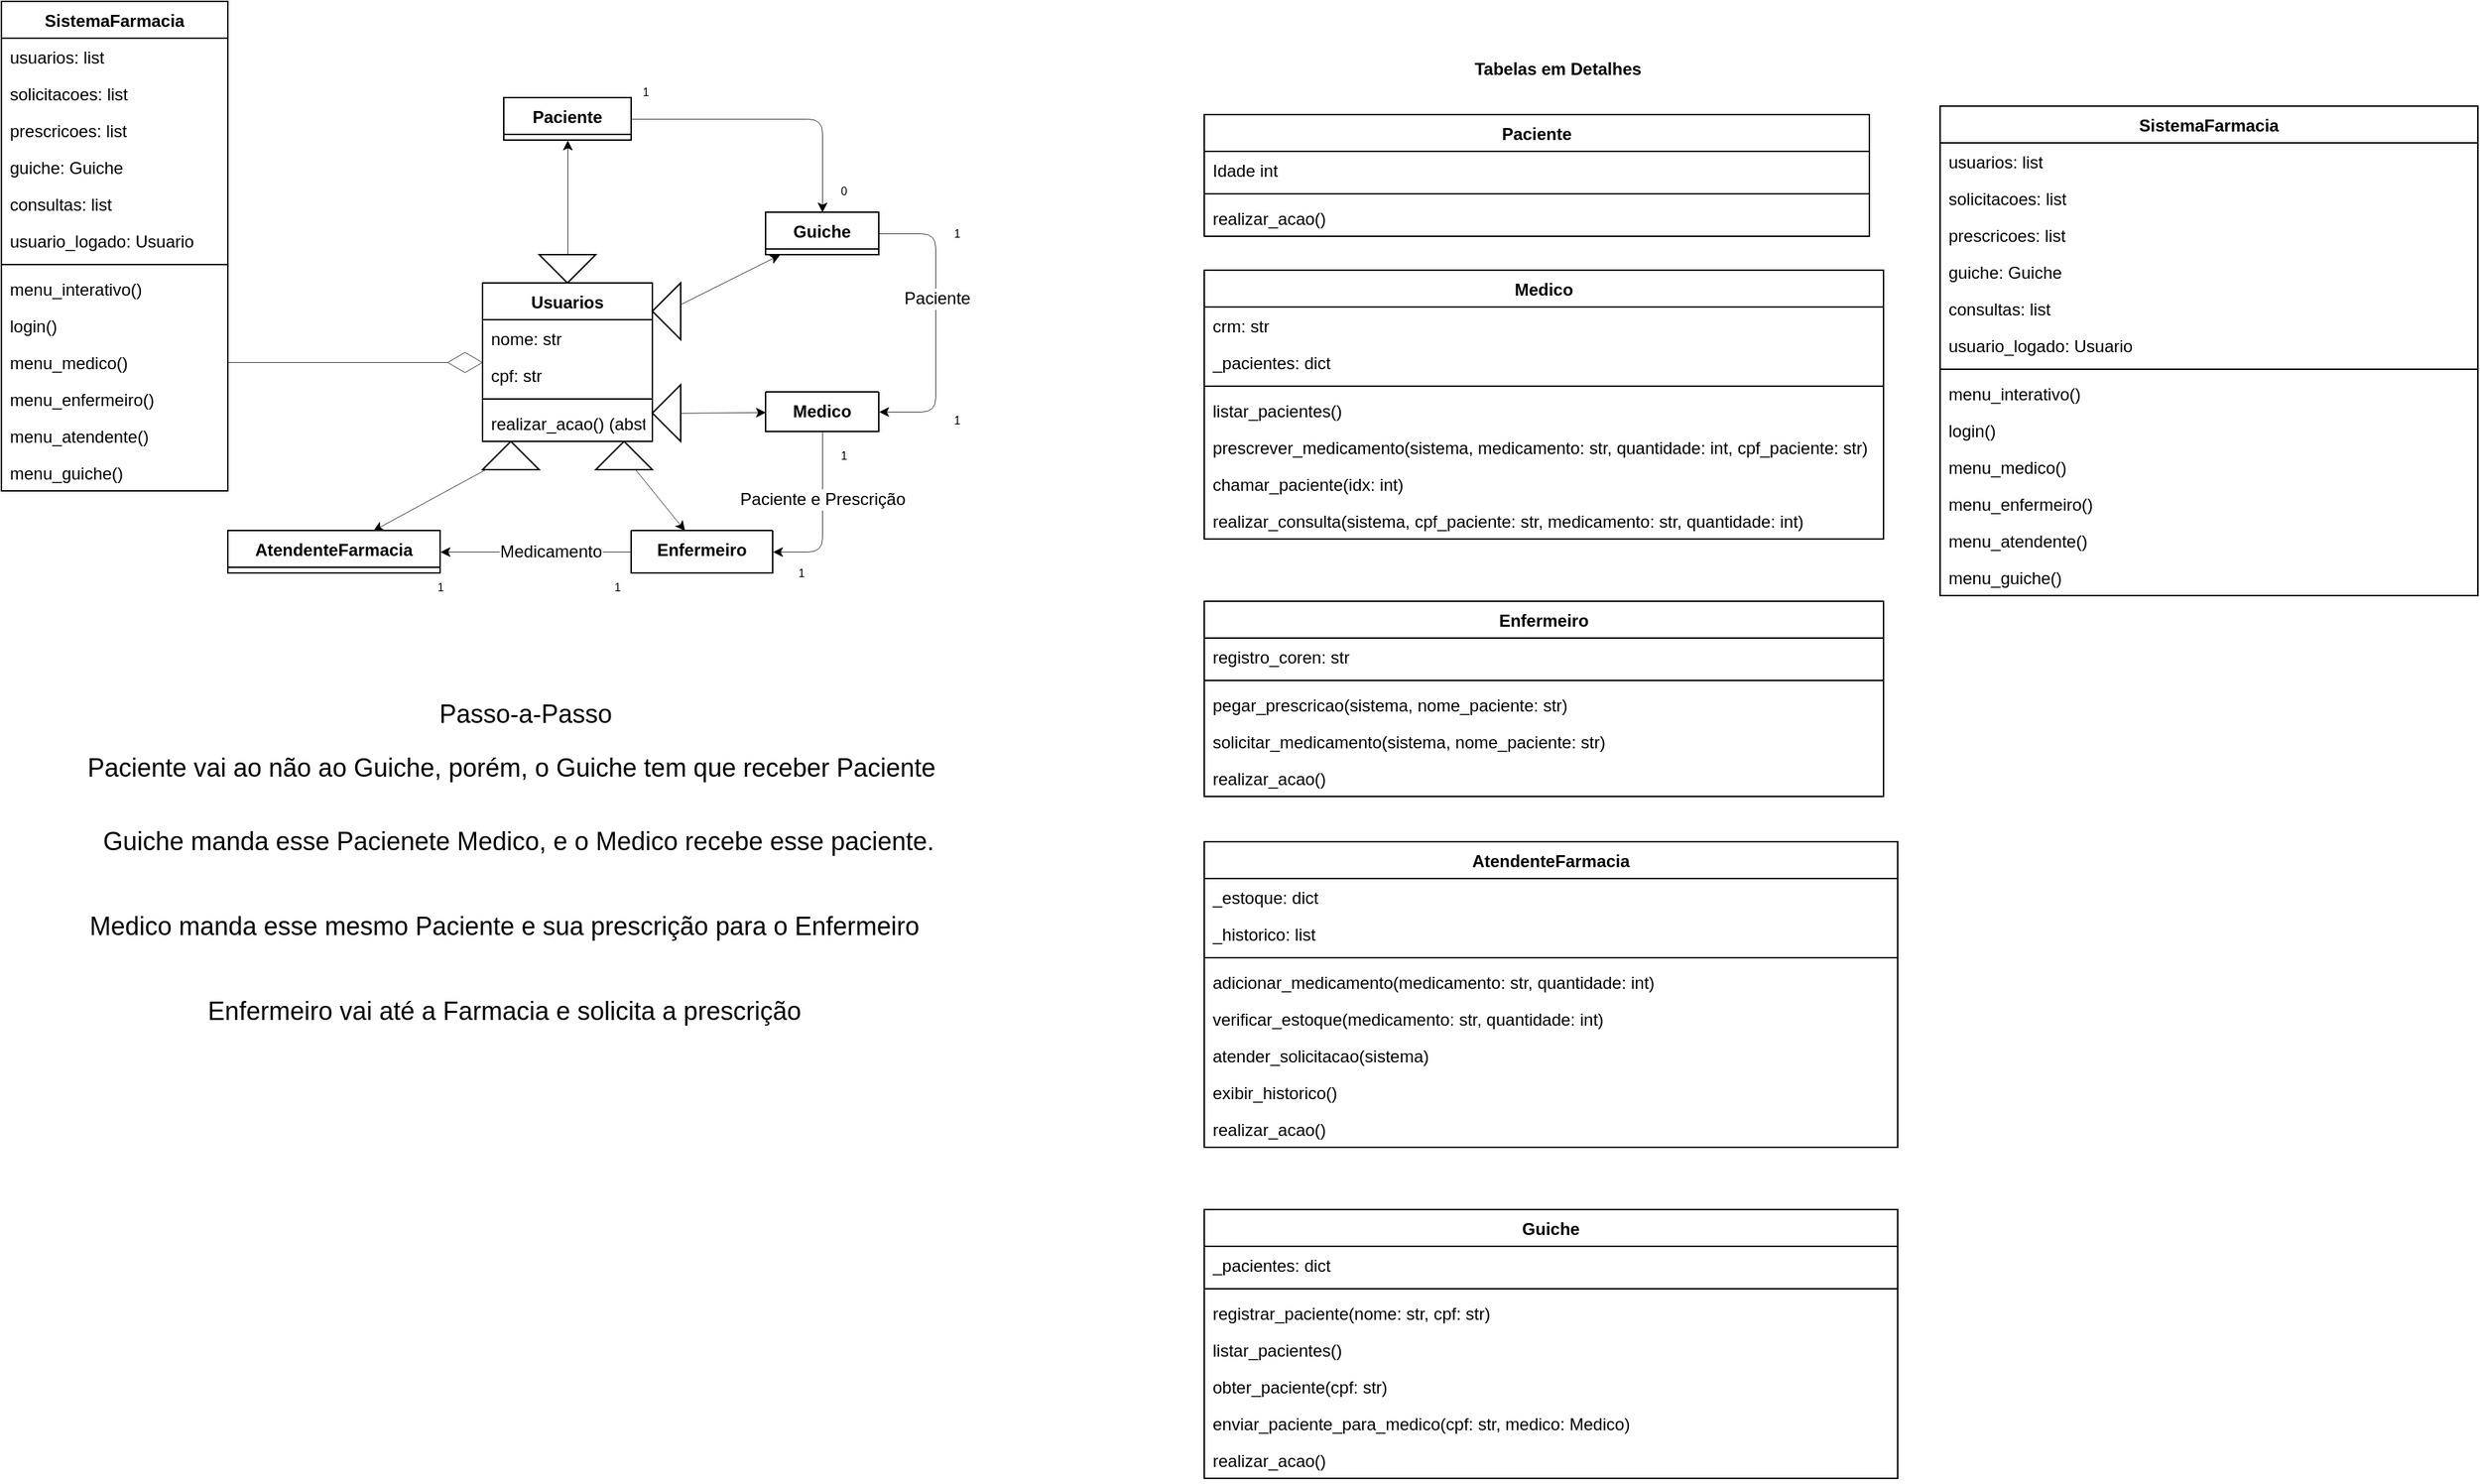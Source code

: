 <mxfile>
    <diagram id="zDY1MgjfBOEAIlL0HYoo" name="Page-1">
        <mxGraphModel dx="303" dy="205" grid="1" gridSize="10" guides="1" tooltips="1" connect="1" arrows="1" fold="1" page="1" pageScale="1" pageWidth="850" pageHeight="1100" math="0" shadow="0">
            <root>
                <mxCell id="0"/>
                <mxCell id="1" parent="0"/>
                <mxCell id="6" value="Usuarios" style="swimlane;fontStyle=1;align=center;verticalAlign=top;childLayout=stackLayout;horizontal=1;startSize=26;horizontalStack=0;resizeParent=1;resizeParentMax=0;resizeLast=0;collapsible=1;marginBottom=0;" vertex="1" parent="1">
                    <mxGeometry x="940" y="225" width="120" height="112" as="geometry"/>
                </mxCell>
                <mxCell id="7" value="nome: str" style="text;strokeColor=none;fillColor=none;align=left;verticalAlign=top;spacingLeft=4;spacingRight=4;overflow=hidden;rotatable=0;points=[[0,0.5],[1,0.5]];portConstraint=eastwest;" vertex="1" parent="6">
                    <mxGeometry y="26" width="120" height="26" as="geometry"/>
                </mxCell>
                <mxCell id="10" value="cpf: str" style="text;strokeColor=none;fillColor=none;align=left;verticalAlign=top;spacingLeft=4;spacingRight=4;overflow=hidden;rotatable=0;points=[[0,0.5],[1,0.5]];portConstraint=eastwest;" vertex="1" parent="6">
                    <mxGeometry y="52" width="120" height="26" as="geometry"/>
                </mxCell>
                <mxCell id="8" value="" style="line;strokeWidth=1;fillColor=none;align=left;verticalAlign=middle;spacingTop=-1;spacingLeft=3;spacingRight=3;rotatable=0;labelPosition=right;points=[];portConstraint=eastwest;strokeColor=inherit;" vertex="1" parent="6">
                    <mxGeometry y="78" width="120" height="8" as="geometry"/>
                </mxCell>
                <mxCell id="9" value="realizar_acao() (abstrato)" style="text;strokeColor=none;fillColor=none;align=left;verticalAlign=top;spacingLeft=4;spacingRight=4;overflow=hidden;rotatable=0;points=[[0,0.5],[1,0.5]];portConstraint=eastwest;" vertex="1" parent="6">
                    <mxGeometry y="86" width="120" height="26" as="geometry"/>
                </mxCell>
                <mxCell id="174" style="edgeStyle=none;jumpSize=1;html=1;exitX=1;exitY=0.5;exitDx=0;exitDy=0;strokeWidth=0.4;" edge="1" parent="1" source="19" target="34">
                    <mxGeometry relative="1" as="geometry">
                        <mxPoint x="1200" y="109" as="targetPoint"/>
                        <Array as="points">
                            <mxPoint x="1180" y="109"/>
                        </Array>
                    </mxGeometry>
                </mxCell>
                <mxCell id="19" value="Paciente" style="swimlane;fontStyle=1;align=center;verticalAlign=top;childLayout=stackLayout;horizontal=1;startSize=26;horizontalStack=0;resizeParent=1;resizeParentMax=0;resizeLast=0;collapsible=1;marginBottom=0;" vertex="1" collapsed="1" parent="1">
                    <mxGeometry x="955" y="94" width="90" height="30" as="geometry">
                        <mxRectangle x="940" y="10" width="120" height="86" as="alternateBounds"/>
                    </mxGeometry>
                </mxCell>
                <mxCell id="21" value="Idade int" style="text;strokeColor=none;fillColor=none;align=left;verticalAlign=top;spacingLeft=4;spacingRight=4;overflow=hidden;rotatable=0;points=[[0,0.5],[1,0.5]];portConstraint=eastwest;" vertex="1" parent="19">
                    <mxGeometry y="26" width="120" height="26" as="geometry"/>
                </mxCell>
                <mxCell id="22" value="" style="line;strokeWidth=1;fillColor=none;align=left;verticalAlign=middle;spacingTop=-1;spacingLeft=3;spacingRight=3;rotatable=0;labelPosition=right;points=[];portConstraint=eastwest;strokeColor=inherit;" vertex="1" parent="19">
                    <mxGeometry y="52" width="120" height="8" as="geometry"/>
                </mxCell>
                <mxCell id="23" value="realizar_acao() " style="text;strokeColor=none;fillColor=none;align=left;verticalAlign=top;spacingLeft=4;spacingRight=4;overflow=hidden;rotatable=0;points=[[0,0.5],[1,0.5]];portConstraint=eastwest;" vertex="1" parent="19">
                    <mxGeometry y="60" width="120" height="26" as="geometry"/>
                </mxCell>
                <mxCell id="181" style="edgeStyle=orthogonalEdgeStyle;jumpSize=1;html=1;strokeWidth=0.4;fontSize=8;entryX=1;entryY=0.5;entryDx=0;entryDy=0;" edge="1" parent="1" source="24" target="29">
                    <mxGeometry relative="1" as="geometry">
                        <mxPoint x="1180" y="420" as="targetPoint"/>
                    </mxGeometry>
                </mxCell>
                <mxCell id="196" value="Paciente e Prescrição" style="edgeLabel;html=1;align=center;verticalAlign=middle;resizable=0;points=[];fontSize=12;" vertex="1" connectable="0" parent="181">
                    <mxGeometry x="-0.196" relative="1" as="geometry">
                        <mxPoint as="offset"/>
                    </mxGeometry>
                </mxCell>
                <mxCell id="24" value="Medico" style="swimlane;fontStyle=1;align=center;verticalAlign=top;childLayout=stackLayout;horizontal=1;startSize=0;horizontalStack=0;resizeParent=1;resizeParentMax=0;resizeLast=0;collapsible=1;marginBottom=0;" vertex="1" collapsed="1" parent="1">
                    <mxGeometry x="1140" y="302" width="80" height="28" as="geometry">
                        <mxRectangle x="810" y="728" width="120" height="190" as="alternateBounds"/>
                    </mxGeometry>
                </mxCell>
                <mxCell id="26" value="crm: str" style="text;strokeColor=none;fillColor=none;align=left;verticalAlign=top;spacingLeft=4;spacingRight=4;overflow=hidden;rotatable=0;points=[[0,0.5],[1,0.5]];portConstraint=eastwest;" vertex="1" parent="24">
                    <mxGeometry y="26" width="120" height="26" as="geometry"/>
                </mxCell>
                <mxCell id="44" value="_pacientes: dict" style="text;strokeColor=none;fillColor=none;align=left;verticalAlign=top;spacingLeft=4;spacingRight=4;overflow=hidden;rotatable=0;points=[[0,0.5],[1,0.5]];portConstraint=eastwest;strokeWidth=1;" vertex="1" parent="24">
                    <mxGeometry y="52" width="120" height="26" as="geometry"/>
                </mxCell>
                <mxCell id="27" value="" style="line;strokeWidth=1;fillColor=none;align=left;verticalAlign=middle;spacingTop=-1;spacingLeft=3;spacingRight=3;rotatable=0;labelPosition=right;points=[];portConstraint=eastwest;strokeColor=inherit;" vertex="1" parent="24">
                    <mxGeometry y="78" width="120" height="8" as="geometry"/>
                </mxCell>
                <mxCell id="28" value="listar_pacientes()" style="text;strokeColor=none;fillColor=none;align=left;verticalAlign=top;spacingLeft=4;spacingRight=4;overflow=hidden;rotatable=0;points=[[0,0.5],[1,0.5]];portConstraint=eastwest;" vertex="1" parent="24">
                    <mxGeometry y="86" width="120" height="26" as="geometry"/>
                </mxCell>
                <mxCell id="47" value="prescrever_medicamento(sistema, medicamento: str, quantidade: int, cpf_paciente: str)" style="text;strokeColor=none;fillColor=none;align=left;verticalAlign=top;spacingLeft=4;spacingRight=4;overflow=hidden;rotatable=0;points=[[0,0.5],[1,0.5]];portConstraint=eastwest;strokeWidth=1;" vertex="1" parent="24">
                    <mxGeometry y="112" width="120" height="26" as="geometry"/>
                </mxCell>
                <mxCell id="45" value="chamar_paciente(idx: int)" style="text;strokeColor=none;fillColor=none;align=left;verticalAlign=top;spacingLeft=4;spacingRight=4;overflow=hidden;rotatable=0;points=[[0,0.5],[1,0.5]];portConstraint=eastwest;strokeWidth=1;" vertex="1" parent="24">
                    <mxGeometry y="138" width="120" height="26" as="geometry"/>
                </mxCell>
                <mxCell id="48" value="realizar_consulta(sistema, cpf_paciente: str, medicamento: str, quantidade: int)" style="text;strokeColor=none;fillColor=none;align=left;verticalAlign=top;spacingLeft=4;spacingRight=4;overflow=hidden;rotatable=0;points=[[0,0.5],[1,0.5]];portConstraint=eastwest;strokeWidth=1;" vertex="1" parent="24">
                    <mxGeometry y="164" width="120" height="26" as="geometry"/>
                </mxCell>
                <mxCell id="184" style="edgeStyle=orthogonalEdgeStyle;jumpSize=1;html=1;strokeWidth=0.4;fontSize=8;" edge="1" parent="1" source="29" target="39">
                    <mxGeometry relative="1" as="geometry"/>
                </mxCell>
                <mxCell id="197" value="Medicamento" style="edgeLabel;html=1;align=center;verticalAlign=middle;resizable=0;points=[];fontSize=12;" vertex="1" connectable="0" parent="184">
                    <mxGeometry x="0.145" y="1" relative="1" as="geometry">
                        <mxPoint x="20" y="-1" as="offset"/>
                    </mxGeometry>
                </mxCell>
                <mxCell id="29" value="Enfermeiro" style="swimlane;fontStyle=1;align=center;verticalAlign=top;childLayout=stackLayout;horizontal=1;startSize=0;horizontalStack=0;resizeParent=1;resizeParentMax=0;resizeLast=0;collapsible=1;marginBottom=0;" vertex="1" collapsed="1" parent="1">
                    <mxGeometry x="1045" y="400" width="100" height="30" as="geometry">
                        <mxRectangle x="940" y="748" width="120" height="138" as="alternateBounds"/>
                    </mxGeometry>
                </mxCell>
                <mxCell id="30" value="registro_coren: str" style="text;strokeColor=none;fillColor=none;align=left;verticalAlign=top;spacingLeft=4;spacingRight=4;overflow=hidden;rotatable=0;points=[[0,0.5],[1,0.5]];portConstraint=eastwest;" vertex="1" parent="29">
                    <mxGeometry y="26" width="120" height="26" as="geometry"/>
                </mxCell>
                <mxCell id="32" value="" style="line;strokeWidth=1;fillColor=none;align=left;verticalAlign=middle;spacingTop=-1;spacingLeft=3;spacingRight=3;rotatable=0;labelPosition=right;points=[];portConstraint=eastwest;strokeColor=inherit;" vertex="1" parent="29">
                    <mxGeometry y="52" width="120" height="8" as="geometry"/>
                </mxCell>
                <mxCell id="33" value="pegar_prescricao(sistema, nome_paciente: str)" style="text;strokeColor=none;fillColor=none;align=left;verticalAlign=top;spacingLeft=4;spacingRight=4;overflow=hidden;rotatable=0;points=[[0,0.5],[1,0.5]];portConstraint=eastwest;" vertex="1" parent="29">
                    <mxGeometry y="60" width="120" height="26" as="geometry"/>
                </mxCell>
                <mxCell id="49" value="solicitar_medicamento(sistema, nome_paciente: str)" style="text;strokeColor=none;fillColor=none;align=left;verticalAlign=top;spacingLeft=4;spacingRight=4;overflow=hidden;rotatable=0;points=[[0,0.5],[1,0.5]];portConstraint=eastwest;strokeWidth=1;" vertex="1" parent="29">
                    <mxGeometry y="86" width="120" height="26" as="geometry"/>
                </mxCell>
                <mxCell id="50" value="realizar_acao()" style="text;strokeColor=none;fillColor=none;align=left;verticalAlign=top;spacingLeft=4;spacingRight=4;overflow=hidden;rotatable=0;points=[[0,0.5],[1,0.5]];portConstraint=eastwest;strokeWidth=1;" vertex="1" parent="29">
                    <mxGeometry y="112" width="120" height="26" as="geometry"/>
                </mxCell>
                <mxCell id="178" style="edgeStyle=orthogonalEdgeStyle;jumpSize=1;html=1;strokeWidth=0.4;fontSize=8;" edge="1" parent="1" source="34" target="24">
                    <mxGeometry relative="1" as="geometry">
                        <Array as="points">
                            <mxPoint x="1260" y="190"/>
                            <mxPoint x="1260" y="316.0"/>
                        </Array>
                    </mxGeometry>
                </mxCell>
                <mxCell id="195" value="Paciente" style="edgeLabel;html=1;align=center;verticalAlign=middle;resizable=0;points=[];fontSize=12;" vertex="1" connectable="0" parent="178">
                    <mxGeometry x="-0.172" y="1" relative="1" as="geometry">
                        <mxPoint as="offset"/>
                    </mxGeometry>
                </mxCell>
                <mxCell id="34" value="Guiche" style="swimlane;fontStyle=1;align=center;verticalAlign=top;childLayout=stackLayout;horizontal=1;startSize=26;horizontalStack=0;resizeParent=1;resizeParentMax=0;resizeLast=0;collapsible=1;marginBottom=0;" vertex="1" collapsed="1" parent="1">
                    <mxGeometry x="1140" y="175" width="80" height="30" as="geometry">
                        <mxRectangle x="1150" y="138" width="120" height="190" as="alternateBounds"/>
                    </mxGeometry>
                </mxCell>
                <mxCell id="35" value="_pacientes: dict" style="text;strokeColor=none;fillColor=none;align=left;verticalAlign=top;spacingLeft=4;spacingRight=4;overflow=hidden;rotatable=0;points=[[0,0.5],[1,0.5]];portConstraint=eastwest;" vertex="1" parent="34">
                    <mxGeometry y="26" width="120" height="26" as="geometry"/>
                </mxCell>
                <mxCell id="37" value="" style="line;strokeWidth=1;fillColor=none;align=left;verticalAlign=middle;spacingTop=-1;spacingLeft=3;spacingRight=3;rotatable=0;labelPosition=right;points=[];portConstraint=eastwest;strokeColor=inherit;" vertex="1" parent="34">
                    <mxGeometry y="52" width="120" height="8" as="geometry"/>
                </mxCell>
                <mxCell id="38" value="registrar_paciente(nome: str, cpf: str)" style="text;strokeColor=none;fillColor=none;align=left;verticalAlign=top;spacingLeft=4;spacingRight=4;overflow=hidden;rotatable=0;points=[[0,0.5],[1,0.5]];portConstraint=eastwest;" vertex="1" parent="34">
                    <mxGeometry y="60" width="120" height="26" as="geometry"/>
                </mxCell>
                <mxCell id="55" value="listar_pacientes()" style="text;strokeColor=none;fillColor=none;align=left;verticalAlign=top;spacingLeft=4;spacingRight=4;overflow=hidden;rotatable=0;points=[[0,0.5],[1,0.5]];portConstraint=eastwest;strokeWidth=1;" vertex="1" parent="34">
                    <mxGeometry y="86" width="120" height="26" as="geometry"/>
                </mxCell>
                <mxCell id="56" value="obter_paciente(cpf: str)" style="text;strokeColor=none;fillColor=none;align=left;verticalAlign=top;spacingLeft=4;spacingRight=4;overflow=hidden;rotatable=0;points=[[0,0.5],[1,0.5]];portConstraint=eastwest;strokeWidth=1;" vertex="1" parent="34">
                    <mxGeometry y="112" width="120" height="26" as="geometry"/>
                </mxCell>
                <mxCell id="57" value="enviar_paciente_para_medico(cpf: str, medico: Medico)" style="text;strokeColor=none;fillColor=none;align=left;verticalAlign=top;spacingLeft=4;spacingRight=4;overflow=hidden;rotatable=0;points=[[0,0.5],[1,0.5]];portConstraint=eastwest;strokeWidth=1;" vertex="1" parent="34">
                    <mxGeometry y="138" width="120" height="26" as="geometry"/>
                </mxCell>
                <mxCell id="58" value="realizar_acao()" style="text;strokeColor=none;fillColor=none;align=left;verticalAlign=top;spacingLeft=4;spacingRight=4;overflow=hidden;rotatable=0;points=[[0,0.5],[1,0.5]];portConstraint=eastwest;strokeWidth=1;" vertex="1" parent="34">
                    <mxGeometry y="164" width="120" height="26" as="geometry"/>
                </mxCell>
                <mxCell id="39" value="AtendenteFarmacia" style="swimlane;fontStyle=1;align=center;verticalAlign=top;childLayout=stackLayout;horizontal=1;startSize=26;horizontalStack=0;resizeParent=1;resizeParentMax=0;resizeLast=0;collapsible=1;marginBottom=0;" vertex="1" collapsed="1" parent="1">
                    <mxGeometry x="760" y="400" width="150" height="30" as="geometry">
                        <mxRectangle x="1070" y="748" width="120" height="216" as="alternateBounds"/>
                    </mxGeometry>
                </mxCell>
                <mxCell id="40" value="_estoque: dict" style="text;strokeColor=none;fillColor=none;align=left;verticalAlign=top;spacingLeft=4;spacingRight=4;overflow=hidden;rotatable=0;points=[[0,0.5],[1,0.5]];portConstraint=eastwest;" vertex="1" parent="39">
                    <mxGeometry y="26" width="120" height="26" as="geometry"/>
                </mxCell>
                <mxCell id="41" value="_historico: list" style="text;strokeColor=none;fillColor=none;align=left;verticalAlign=top;spacingLeft=4;spacingRight=4;overflow=hidden;rotatable=0;points=[[0,0.5],[1,0.5]];portConstraint=eastwest;" vertex="1" parent="39">
                    <mxGeometry y="52" width="120" height="26" as="geometry"/>
                </mxCell>
                <mxCell id="42" value="" style="line;strokeWidth=1;fillColor=none;align=left;verticalAlign=middle;spacingTop=-1;spacingLeft=3;spacingRight=3;rotatable=0;labelPosition=right;points=[];portConstraint=eastwest;strokeColor=inherit;" vertex="1" parent="39">
                    <mxGeometry y="78" width="120" height="8" as="geometry"/>
                </mxCell>
                <mxCell id="43" value="adicionar_medicamento(medicamento: str, quantidade: int)" style="text;strokeColor=none;fillColor=none;align=left;verticalAlign=top;spacingLeft=4;spacingRight=4;overflow=hidden;rotatable=0;points=[[0,0.5],[1,0.5]];portConstraint=eastwest;" vertex="1" parent="39">
                    <mxGeometry y="86" width="120" height="26" as="geometry"/>
                </mxCell>
                <mxCell id="51" value="verificar_estoque(medicamento: str, quantidade: int)" style="text;strokeColor=none;fillColor=none;align=left;verticalAlign=top;spacingLeft=4;spacingRight=4;overflow=hidden;rotatable=0;points=[[0,0.5],[1,0.5]];portConstraint=eastwest;strokeWidth=1;" vertex="1" parent="39">
                    <mxGeometry y="112" width="120" height="26" as="geometry"/>
                </mxCell>
                <mxCell id="52" value="atender_solicitacao(sistema)" style="text;strokeColor=none;fillColor=none;align=left;verticalAlign=top;spacingLeft=4;spacingRight=4;overflow=hidden;rotatable=0;points=[[0,0.5],[1,0.5]];portConstraint=eastwest;strokeWidth=1;" vertex="1" parent="39">
                    <mxGeometry y="138" width="120" height="26" as="geometry"/>
                </mxCell>
                <mxCell id="53" value="exibir_historico()&#10;&#10;" style="text;strokeColor=none;fillColor=none;align=left;verticalAlign=top;spacingLeft=4;spacingRight=4;overflow=hidden;rotatable=0;points=[[0,0.5],[1,0.5]];portConstraint=eastwest;strokeWidth=1;" vertex="1" parent="39">
                    <mxGeometry y="164" width="120" height="26" as="geometry"/>
                </mxCell>
                <mxCell id="54" value="realizar_acao()" style="text;strokeColor=none;fillColor=none;align=left;verticalAlign=top;spacingLeft=4;spacingRight=4;overflow=hidden;rotatable=0;points=[[0,0.5],[1,0.5]];portConstraint=eastwest;strokeWidth=1;" vertex="1" parent="39">
                    <mxGeometry y="190" width="120" height="26" as="geometry"/>
                </mxCell>
                <mxCell id="60" value="Tabelas em Detalhes" style="text;align=center;fontStyle=1;verticalAlign=middle;spacingLeft=3;spacingRight=3;strokeColor=none;rotatable=0;points=[[0,0.5],[1,0.5]];portConstraint=eastwest;strokeWidth=1;" vertex="1" parent="1">
                    <mxGeometry x="1660" y="60" width="80" height="26" as="geometry"/>
                </mxCell>
                <mxCell id="61" value="Paciente" style="swimlane;fontStyle=1;align=center;verticalAlign=top;childLayout=stackLayout;horizontal=1;startSize=26;horizontalStack=0;resizeParent=1;resizeParentMax=0;resizeLast=0;collapsible=1;marginBottom=0;" vertex="1" parent="1">
                    <mxGeometry x="1450" y="106" width="470" height="86" as="geometry"/>
                </mxCell>
                <mxCell id="62" value="Idade int" style="text;strokeColor=none;fillColor=none;align=left;verticalAlign=top;spacingLeft=4;spacingRight=4;overflow=hidden;rotatable=0;points=[[0,0.5],[1,0.5]];portConstraint=eastwest;" vertex="1" parent="61">
                    <mxGeometry y="26" width="470" height="26" as="geometry"/>
                </mxCell>
                <mxCell id="63" value="" style="line;strokeWidth=1;fillColor=none;align=left;verticalAlign=middle;spacingTop=-1;spacingLeft=3;spacingRight=3;rotatable=0;labelPosition=right;points=[];portConstraint=eastwest;strokeColor=inherit;" vertex="1" parent="61">
                    <mxGeometry y="52" width="470" height="8" as="geometry"/>
                </mxCell>
                <mxCell id="64" value="realizar_acao() " style="text;strokeColor=none;fillColor=none;align=left;verticalAlign=top;spacingLeft=4;spacingRight=4;overflow=hidden;rotatable=0;points=[[0,0.5],[1,0.5]];portConstraint=eastwest;" vertex="1" parent="61">
                    <mxGeometry y="60" width="470" height="26" as="geometry"/>
                </mxCell>
                <mxCell id="65" value="Medico" style="swimlane;fontStyle=1;align=center;verticalAlign=top;childLayout=stackLayout;horizontal=1;startSize=26;horizontalStack=0;resizeParent=1;resizeParentMax=0;resizeLast=0;collapsible=1;marginBottom=0;" vertex="1" parent="1">
                    <mxGeometry x="1450" y="216" width="480" height="190" as="geometry"/>
                </mxCell>
                <mxCell id="66" value="crm: str" style="text;strokeColor=none;fillColor=none;align=left;verticalAlign=top;spacingLeft=4;spacingRight=4;overflow=hidden;rotatable=0;points=[[0,0.5],[1,0.5]];portConstraint=eastwest;" vertex="1" parent="65">
                    <mxGeometry y="26" width="480" height="26" as="geometry"/>
                </mxCell>
                <mxCell id="67" value="_pacientes: dict" style="text;strokeColor=none;fillColor=none;align=left;verticalAlign=top;spacingLeft=4;spacingRight=4;overflow=hidden;rotatable=0;points=[[0,0.5],[1,0.5]];portConstraint=eastwest;strokeWidth=1;" vertex="1" parent="65">
                    <mxGeometry y="52" width="480" height="26" as="geometry"/>
                </mxCell>
                <mxCell id="68" value="" style="line;strokeWidth=1;fillColor=none;align=left;verticalAlign=middle;spacingTop=-1;spacingLeft=3;spacingRight=3;rotatable=0;labelPosition=right;points=[];portConstraint=eastwest;strokeColor=inherit;" vertex="1" parent="65">
                    <mxGeometry y="78" width="480" height="8" as="geometry"/>
                </mxCell>
                <mxCell id="69" value="listar_pacientes()" style="text;strokeColor=none;fillColor=none;align=left;verticalAlign=top;spacingLeft=4;spacingRight=4;overflow=hidden;rotatable=0;points=[[0,0.5],[1,0.5]];portConstraint=eastwest;" vertex="1" parent="65">
                    <mxGeometry y="86" width="480" height="26" as="geometry"/>
                </mxCell>
                <mxCell id="70" value="prescrever_medicamento(sistema, medicamento: str, quantidade: int, cpf_paciente: str)" style="text;strokeColor=none;fillColor=none;align=left;verticalAlign=top;spacingLeft=4;spacingRight=4;overflow=hidden;rotatable=0;points=[[0,0.5],[1,0.5]];portConstraint=eastwest;strokeWidth=1;" vertex="1" parent="65">
                    <mxGeometry y="112" width="480" height="26" as="geometry"/>
                </mxCell>
                <mxCell id="71" value="chamar_paciente(idx: int)" style="text;strokeColor=none;fillColor=none;align=left;verticalAlign=top;spacingLeft=4;spacingRight=4;overflow=hidden;rotatable=0;points=[[0,0.5],[1,0.5]];portConstraint=eastwest;strokeWidth=1;" vertex="1" parent="65">
                    <mxGeometry y="138" width="480" height="26" as="geometry"/>
                </mxCell>
                <mxCell id="72" value="realizar_consulta(sistema, cpf_paciente: str, medicamento: str, quantidade: int)" style="text;strokeColor=none;fillColor=none;align=left;verticalAlign=top;spacingLeft=4;spacingRight=4;overflow=hidden;rotatable=0;points=[[0,0.5],[1,0.5]];portConstraint=eastwest;strokeWidth=1;" vertex="1" parent="65">
                    <mxGeometry y="164" width="480" height="26" as="geometry"/>
                </mxCell>
                <mxCell id="74" value="Enfermeiro" style="swimlane;fontStyle=1;align=center;verticalAlign=top;childLayout=stackLayout;horizontal=1;startSize=26;horizontalStack=0;resizeParent=1;resizeParentMax=0;resizeLast=0;collapsible=1;marginBottom=0;" vertex="1" parent="1">
                    <mxGeometry x="1450" y="450" width="480" height="138" as="geometry"/>
                </mxCell>
                <mxCell id="75" value="registro_coren: str" style="text;strokeColor=none;fillColor=none;align=left;verticalAlign=top;spacingLeft=4;spacingRight=4;overflow=hidden;rotatable=0;points=[[0,0.5],[1,0.5]];portConstraint=eastwest;" vertex="1" parent="74">
                    <mxGeometry y="26" width="480" height="26" as="geometry"/>
                </mxCell>
                <mxCell id="76" value="" style="line;strokeWidth=1;fillColor=none;align=left;verticalAlign=middle;spacingTop=-1;spacingLeft=3;spacingRight=3;rotatable=0;labelPosition=right;points=[];portConstraint=eastwest;strokeColor=inherit;" vertex="1" parent="74">
                    <mxGeometry y="52" width="480" height="8" as="geometry"/>
                </mxCell>
                <mxCell id="77" value="pegar_prescricao(sistema, nome_paciente: str)" style="text;strokeColor=none;fillColor=none;align=left;verticalAlign=top;spacingLeft=4;spacingRight=4;overflow=hidden;rotatable=0;points=[[0,0.5],[1,0.5]];portConstraint=eastwest;" vertex="1" parent="74">
                    <mxGeometry y="60" width="480" height="26" as="geometry"/>
                </mxCell>
                <mxCell id="78" value="solicitar_medicamento(sistema, nome_paciente: str)" style="text;strokeColor=none;fillColor=none;align=left;verticalAlign=top;spacingLeft=4;spacingRight=4;overflow=hidden;rotatable=0;points=[[0,0.5],[1,0.5]];portConstraint=eastwest;strokeWidth=1;" vertex="1" parent="74">
                    <mxGeometry y="86" width="480" height="26" as="geometry"/>
                </mxCell>
                <mxCell id="79" value="realizar_acao()" style="text;strokeColor=none;fillColor=none;align=left;verticalAlign=top;spacingLeft=4;spacingRight=4;overflow=hidden;rotatable=0;points=[[0,0.5],[1,0.5]];portConstraint=eastwest;strokeWidth=1;" vertex="1" parent="74">
                    <mxGeometry y="112" width="480" height="26" as="geometry"/>
                </mxCell>
                <mxCell id="80" value="AtendenteFarmacia" style="swimlane;fontStyle=1;align=center;verticalAlign=top;childLayout=stackLayout;horizontal=1;startSize=26;horizontalStack=0;resizeParent=1;resizeParentMax=0;resizeLast=0;collapsible=1;marginBottom=0;" vertex="1" parent="1">
                    <mxGeometry x="1450" y="620" width="490" height="216" as="geometry"/>
                </mxCell>
                <mxCell id="81" value="_estoque: dict" style="text;strokeColor=none;fillColor=none;align=left;verticalAlign=top;spacingLeft=4;spacingRight=4;overflow=hidden;rotatable=0;points=[[0,0.5],[1,0.5]];portConstraint=eastwest;" vertex="1" parent="80">
                    <mxGeometry y="26" width="490" height="26" as="geometry"/>
                </mxCell>
                <mxCell id="82" value="_historico: list" style="text;strokeColor=none;fillColor=none;align=left;verticalAlign=top;spacingLeft=4;spacingRight=4;overflow=hidden;rotatable=0;points=[[0,0.5],[1,0.5]];portConstraint=eastwest;" vertex="1" parent="80">
                    <mxGeometry y="52" width="490" height="26" as="geometry"/>
                </mxCell>
                <mxCell id="83" value="" style="line;strokeWidth=1;fillColor=none;align=left;verticalAlign=middle;spacingTop=-1;spacingLeft=3;spacingRight=3;rotatable=0;labelPosition=right;points=[];portConstraint=eastwest;strokeColor=inherit;" vertex="1" parent="80">
                    <mxGeometry y="78" width="490" height="8" as="geometry"/>
                </mxCell>
                <mxCell id="84" value="adicionar_medicamento(medicamento: str, quantidade: int)" style="text;strokeColor=none;fillColor=none;align=left;verticalAlign=top;spacingLeft=4;spacingRight=4;overflow=hidden;rotatable=0;points=[[0,0.5],[1,0.5]];portConstraint=eastwest;" vertex="1" parent="80">
                    <mxGeometry y="86" width="490" height="26" as="geometry"/>
                </mxCell>
                <mxCell id="85" value="verificar_estoque(medicamento: str, quantidade: int)" style="text;strokeColor=none;fillColor=none;align=left;verticalAlign=top;spacingLeft=4;spacingRight=4;overflow=hidden;rotatable=0;points=[[0,0.5],[1,0.5]];portConstraint=eastwest;strokeWidth=1;" vertex="1" parent="80">
                    <mxGeometry y="112" width="490" height="26" as="geometry"/>
                </mxCell>
                <mxCell id="86" value="atender_solicitacao(sistema)" style="text;strokeColor=none;fillColor=none;align=left;verticalAlign=top;spacingLeft=4;spacingRight=4;overflow=hidden;rotatable=0;points=[[0,0.5],[1,0.5]];portConstraint=eastwest;strokeWidth=1;" vertex="1" parent="80">
                    <mxGeometry y="138" width="490" height="26" as="geometry"/>
                </mxCell>
                <mxCell id="87" value="exibir_historico()&#10;&#10;" style="text;strokeColor=none;fillColor=none;align=left;verticalAlign=top;spacingLeft=4;spacingRight=4;overflow=hidden;rotatable=0;points=[[0,0.5],[1,0.5]];portConstraint=eastwest;strokeWidth=1;" vertex="1" parent="80">
                    <mxGeometry y="164" width="490" height="26" as="geometry"/>
                </mxCell>
                <mxCell id="88" value="realizar_acao()" style="text;strokeColor=none;fillColor=none;align=left;verticalAlign=top;spacingLeft=4;spacingRight=4;overflow=hidden;rotatable=0;points=[[0,0.5],[1,0.5]];portConstraint=eastwest;strokeWidth=1;" vertex="1" parent="80">
                    <mxGeometry y="190" width="490" height="26" as="geometry"/>
                </mxCell>
                <mxCell id="89" value="Guiche" style="swimlane;fontStyle=1;align=center;verticalAlign=top;childLayout=stackLayout;horizontal=1;startSize=26;horizontalStack=0;resizeParent=1;resizeParentMax=0;resizeLast=0;collapsible=1;marginBottom=0;" vertex="1" parent="1">
                    <mxGeometry x="1450" y="880" width="490" height="190" as="geometry"/>
                </mxCell>
                <mxCell id="90" value="_pacientes: dict" style="text;strokeColor=none;fillColor=none;align=left;verticalAlign=top;spacingLeft=4;spacingRight=4;overflow=hidden;rotatable=0;points=[[0,0.5],[1,0.5]];portConstraint=eastwest;" vertex="1" parent="89">
                    <mxGeometry y="26" width="490" height="26" as="geometry"/>
                </mxCell>
                <mxCell id="91" value="" style="line;strokeWidth=1;fillColor=none;align=left;verticalAlign=middle;spacingTop=-1;spacingLeft=3;spacingRight=3;rotatable=0;labelPosition=right;points=[];portConstraint=eastwest;strokeColor=inherit;" vertex="1" parent="89">
                    <mxGeometry y="52" width="490" height="8" as="geometry"/>
                </mxCell>
                <mxCell id="92" value="registrar_paciente(nome: str, cpf: str)" style="text;strokeColor=none;fillColor=none;align=left;verticalAlign=top;spacingLeft=4;spacingRight=4;overflow=hidden;rotatable=0;points=[[0,0.5],[1,0.5]];portConstraint=eastwest;" vertex="1" parent="89">
                    <mxGeometry y="60" width="490" height="26" as="geometry"/>
                </mxCell>
                <mxCell id="93" value="listar_pacientes()" style="text;strokeColor=none;fillColor=none;align=left;verticalAlign=top;spacingLeft=4;spacingRight=4;overflow=hidden;rotatable=0;points=[[0,0.5],[1,0.5]];portConstraint=eastwest;strokeWidth=1;" vertex="1" parent="89">
                    <mxGeometry y="86" width="490" height="26" as="geometry"/>
                </mxCell>
                <mxCell id="94" value="obter_paciente(cpf: str)" style="text;strokeColor=none;fillColor=none;align=left;verticalAlign=top;spacingLeft=4;spacingRight=4;overflow=hidden;rotatable=0;points=[[0,0.5],[1,0.5]];portConstraint=eastwest;strokeWidth=1;" vertex="1" parent="89">
                    <mxGeometry y="112" width="490" height="26" as="geometry"/>
                </mxCell>
                <mxCell id="95" value="enviar_paciente_para_medico(cpf: str, medico: Medico)" style="text;strokeColor=none;fillColor=none;align=left;verticalAlign=top;spacingLeft=4;spacingRight=4;overflow=hidden;rotatable=0;points=[[0,0.5],[1,0.5]];portConstraint=eastwest;strokeWidth=1;" vertex="1" parent="89">
                    <mxGeometry y="138" width="490" height="26" as="geometry"/>
                </mxCell>
                <mxCell id="96" value="realizar_acao()" style="text;strokeColor=none;fillColor=none;align=left;verticalAlign=top;spacingLeft=4;spacingRight=4;overflow=hidden;rotatable=0;points=[[0,0.5],[1,0.5]];portConstraint=eastwest;strokeWidth=1;" vertex="1" parent="89">
                    <mxGeometry y="164" width="490" height="26" as="geometry"/>
                </mxCell>
                <mxCell id="97" value="SistemaFarmacia" style="swimlane;fontStyle=1;align=center;verticalAlign=top;childLayout=stackLayout;horizontal=1;startSize=26;horizontalStack=0;resizeParent=1;resizeParentMax=0;resizeLast=0;collapsible=1;marginBottom=0;strokeWidth=1;" vertex="1" parent="1">
                    <mxGeometry x="600" y="26" width="160" height="346" as="geometry"/>
                </mxCell>
                <mxCell id="98" value="usuarios: list" style="text;strokeColor=none;fillColor=none;align=left;verticalAlign=top;spacingLeft=4;spacingRight=4;overflow=hidden;rotatable=0;points=[[0,0.5],[1,0.5]];portConstraint=eastwest;strokeWidth=1;" vertex="1" parent="97">
                    <mxGeometry y="26" width="160" height="26" as="geometry"/>
                </mxCell>
                <mxCell id="102" value="solicitacoes: list" style="text;strokeColor=none;fillColor=none;align=left;verticalAlign=top;spacingLeft=4;spacingRight=4;overflow=hidden;rotatable=0;points=[[0,0.5],[1,0.5]];portConstraint=eastwest;strokeWidth=1;" vertex="1" parent="97">
                    <mxGeometry y="52" width="160" height="26" as="geometry"/>
                </mxCell>
                <mxCell id="103" value="prescricoes: list" style="text;strokeColor=none;fillColor=none;align=left;verticalAlign=top;spacingLeft=4;spacingRight=4;overflow=hidden;rotatable=0;points=[[0,0.5],[1,0.5]];portConstraint=eastwest;strokeWidth=1;" vertex="1" parent="97">
                    <mxGeometry y="78" width="160" height="26" as="geometry"/>
                </mxCell>
                <mxCell id="101" value="guiche: Guiche" style="text;strokeColor=none;fillColor=none;align=left;verticalAlign=top;spacingLeft=4;spacingRight=4;overflow=hidden;rotatable=0;points=[[0,0.5],[1,0.5]];portConstraint=eastwest;strokeWidth=1;" vertex="1" parent="97">
                    <mxGeometry y="104" width="160" height="26" as="geometry"/>
                </mxCell>
                <mxCell id="105" value="consultas: list" style="text;strokeColor=none;fillColor=none;align=left;verticalAlign=top;spacingLeft=4;spacingRight=4;overflow=hidden;rotatable=0;points=[[0,0.5],[1,0.5]];portConstraint=eastwest;strokeWidth=1;" vertex="1" parent="97">
                    <mxGeometry y="130" width="160" height="26" as="geometry"/>
                </mxCell>
                <mxCell id="104" value="usuario_logado: Usuario" style="text;strokeColor=none;fillColor=none;align=left;verticalAlign=top;spacingLeft=4;spacingRight=4;overflow=hidden;rotatable=0;points=[[0,0.5],[1,0.5]];portConstraint=eastwest;strokeWidth=1;" vertex="1" parent="97">
                    <mxGeometry y="156" width="160" height="26" as="geometry"/>
                </mxCell>
                <mxCell id="99" value="" style="line;strokeWidth=1;fillColor=none;align=left;verticalAlign=middle;spacingTop=-1;spacingLeft=3;spacingRight=3;rotatable=0;labelPosition=right;points=[];portConstraint=eastwest;strokeColor=inherit;" vertex="1" parent="97">
                    <mxGeometry y="182" width="160" height="8" as="geometry"/>
                </mxCell>
                <mxCell id="106" value="menu_interativo()" style="text;strokeColor=none;fillColor=none;align=left;verticalAlign=top;spacingLeft=4;spacingRight=4;overflow=hidden;rotatable=0;points=[[0,0.5],[1,0.5]];portConstraint=eastwest;strokeWidth=1;" vertex="1" parent="97">
                    <mxGeometry y="190" width="160" height="26" as="geometry"/>
                </mxCell>
                <mxCell id="107" value="login()" style="text;strokeColor=none;fillColor=none;align=left;verticalAlign=top;spacingLeft=4;spacingRight=4;overflow=hidden;rotatable=0;points=[[0,0.5],[1,0.5]];portConstraint=eastwest;strokeWidth=1;" vertex="1" parent="97">
                    <mxGeometry y="216" width="160" height="26" as="geometry"/>
                </mxCell>
                <mxCell id="108" value="menu_medico()" style="text;strokeColor=none;fillColor=none;align=left;verticalAlign=top;spacingLeft=4;spacingRight=4;overflow=hidden;rotatable=0;points=[[0,0.5],[1,0.5]];portConstraint=eastwest;strokeWidth=1;" vertex="1" parent="97">
                    <mxGeometry y="242" width="160" height="26" as="geometry"/>
                </mxCell>
                <mxCell id="110" value="menu_enfermeiro()" style="text;strokeColor=none;fillColor=none;align=left;verticalAlign=top;spacingLeft=4;spacingRight=4;overflow=hidden;rotatable=0;points=[[0,0.5],[1,0.5]];portConstraint=eastwest;strokeWidth=1;" vertex="1" parent="97">
                    <mxGeometry y="268" width="160" height="26" as="geometry"/>
                </mxCell>
                <mxCell id="109" value="menu_atendente()" style="text;strokeColor=none;fillColor=none;align=left;verticalAlign=top;spacingLeft=4;spacingRight=4;overflow=hidden;rotatable=0;points=[[0,0.5],[1,0.5]];portConstraint=eastwest;strokeWidth=1;" vertex="1" parent="97">
                    <mxGeometry y="294" width="160" height="26" as="geometry"/>
                </mxCell>
                <mxCell id="100" value="menu_guiche()" style="text;strokeColor=none;fillColor=none;align=left;verticalAlign=top;spacingLeft=4;spacingRight=4;overflow=hidden;rotatable=0;points=[[0,0.5],[1,0.5]];portConstraint=eastwest;strokeWidth=1;" vertex="1" parent="97">
                    <mxGeometry y="320" width="160" height="26" as="geometry"/>
                </mxCell>
                <mxCell id="111" value="SistemaFarmacia" style="swimlane;fontStyle=1;align=center;verticalAlign=top;childLayout=stackLayout;horizontal=1;startSize=26;horizontalStack=0;resizeParent=1;resizeParentMax=0;resizeLast=0;collapsible=1;marginBottom=0;strokeWidth=1;" vertex="1" parent="1">
                    <mxGeometry x="1970" y="100" width="380" height="346" as="geometry"/>
                </mxCell>
                <mxCell id="112" value="usuarios: list" style="text;strokeColor=none;fillColor=none;align=left;verticalAlign=top;spacingLeft=4;spacingRight=4;overflow=hidden;rotatable=0;points=[[0,0.5],[1,0.5]];portConstraint=eastwest;strokeWidth=1;" vertex="1" parent="111">
                    <mxGeometry y="26" width="380" height="26" as="geometry"/>
                </mxCell>
                <mxCell id="113" value="solicitacoes: list" style="text;strokeColor=none;fillColor=none;align=left;verticalAlign=top;spacingLeft=4;spacingRight=4;overflow=hidden;rotatable=0;points=[[0,0.5],[1,0.5]];portConstraint=eastwest;strokeWidth=1;" vertex="1" parent="111">
                    <mxGeometry y="52" width="380" height="26" as="geometry"/>
                </mxCell>
                <mxCell id="114" value="prescricoes: list" style="text;strokeColor=none;fillColor=none;align=left;verticalAlign=top;spacingLeft=4;spacingRight=4;overflow=hidden;rotatable=0;points=[[0,0.5],[1,0.5]];portConstraint=eastwest;strokeWidth=1;" vertex="1" parent="111">
                    <mxGeometry y="78" width="380" height="26" as="geometry"/>
                </mxCell>
                <mxCell id="115" value="guiche: Guiche" style="text;strokeColor=none;fillColor=none;align=left;verticalAlign=top;spacingLeft=4;spacingRight=4;overflow=hidden;rotatable=0;points=[[0,0.5],[1,0.5]];portConstraint=eastwest;strokeWidth=1;" vertex="1" parent="111">
                    <mxGeometry y="104" width="380" height="26" as="geometry"/>
                </mxCell>
                <mxCell id="116" value="consultas: list" style="text;strokeColor=none;fillColor=none;align=left;verticalAlign=top;spacingLeft=4;spacingRight=4;overflow=hidden;rotatable=0;points=[[0,0.5],[1,0.5]];portConstraint=eastwest;strokeWidth=1;" vertex="1" parent="111">
                    <mxGeometry y="130" width="380" height="26" as="geometry"/>
                </mxCell>
                <mxCell id="117" value="usuario_logado: Usuario" style="text;strokeColor=none;fillColor=none;align=left;verticalAlign=top;spacingLeft=4;spacingRight=4;overflow=hidden;rotatable=0;points=[[0,0.5],[1,0.5]];portConstraint=eastwest;strokeWidth=1;" vertex="1" parent="111">
                    <mxGeometry y="156" width="380" height="26" as="geometry"/>
                </mxCell>
                <mxCell id="118" value="" style="line;strokeWidth=1;fillColor=none;align=left;verticalAlign=middle;spacingTop=-1;spacingLeft=3;spacingRight=3;rotatable=0;labelPosition=right;points=[];portConstraint=eastwest;strokeColor=inherit;" vertex="1" parent="111">
                    <mxGeometry y="182" width="380" height="8" as="geometry"/>
                </mxCell>
                <mxCell id="119" value="menu_interativo()" style="text;strokeColor=none;fillColor=none;align=left;verticalAlign=top;spacingLeft=4;spacingRight=4;overflow=hidden;rotatable=0;points=[[0,0.5],[1,0.5]];portConstraint=eastwest;strokeWidth=1;" vertex="1" parent="111">
                    <mxGeometry y="190" width="380" height="26" as="geometry"/>
                </mxCell>
                <mxCell id="120" value="login()" style="text;strokeColor=none;fillColor=none;align=left;verticalAlign=top;spacingLeft=4;spacingRight=4;overflow=hidden;rotatable=0;points=[[0,0.5],[1,0.5]];portConstraint=eastwest;strokeWidth=1;" vertex="1" parent="111">
                    <mxGeometry y="216" width="380" height="26" as="geometry"/>
                </mxCell>
                <mxCell id="121" value="menu_medico()" style="text;strokeColor=none;fillColor=none;align=left;verticalAlign=top;spacingLeft=4;spacingRight=4;overflow=hidden;rotatable=0;points=[[0,0.5],[1,0.5]];portConstraint=eastwest;strokeWidth=1;" vertex="1" parent="111">
                    <mxGeometry y="242" width="380" height="26" as="geometry"/>
                </mxCell>
                <mxCell id="122" value="menu_enfermeiro()" style="text;strokeColor=none;fillColor=none;align=left;verticalAlign=top;spacingLeft=4;spacingRight=4;overflow=hidden;rotatable=0;points=[[0,0.5],[1,0.5]];portConstraint=eastwest;strokeWidth=1;" vertex="1" parent="111">
                    <mxGeometry y="268" width="380" height="26" as="geometry"/>
                </mxCell>
                <mxCell id="123" value="menu_atendente()" style="text;strokeColor=none;fillColor=none;align=left;verticalAlign=top;spacingLeft=4;spacingRight=4;overflow=hidden;rotatable=0;points=[[0,0.5],[1,0.5]];portConstraint=eastwest;strokeWidth=1;" vertex="1" parent="111">
                    <mxGeometry y="294" width="380" height="26" as="geometry"/>
                </mxCell>
                <mxCell id="124" value="menu_guiche()" style="text;strokeColor=none;fillColor=none;align=left;verticalAlign=top;spacingLeft=4;spacingRight=4;overflow=hidden;rotatable=0;points=[[0,0.5],[1,0.5]];portConstraint=eastwest;strokeWidth=1;" vertex="1" parent="111">
                    <mxGeometry y="320" width="380" height="26" as="geometry"/>
                </mxCell>
                <mxCell id="127" value="" style="endArrow=diamondThin;endFill=0;endSize=24;html=1;strokeWidth=0.4;jumpSize=1;" edge="1" parent="1" source="108" target="6">
                    <mxGeometry width="160" relative="1" as="geometry">
                        <mxPoint x="355" y="256" as="sourcePoint"/>
                        <mxPoint x="515" y="256" as="targetPoint"/>
                    </mxGeometry>
                </mxCell>
                <mxCell id="170" style="edgeStyle=none;jumpSize=1;html=1;strokeWidth=0.4;" edge="1" parent="1" source="164" target="34">
                    <mxGeometry relative="1" as="geometry"/>
                </mxCell>
                <mxCell id="164" value="" style="triangle;whiteSpace=wrap;html=1;dashed=0;direction=west;strokeWidth=1;" vertex="1" parent="1">
                    <mxGeometry x="1060" y="225" width="20" height="40" as="geometry"/>
                </mxCell>
                <mxCell id="171" style="edgeStyle=none;jumpSize=1;html=1;strokeWidth=0.4;" edge="1" parent="1" source="165" target="24">
                    <mxGeometry relative="1" as="geometry"/>
                </mxCell>
                <mxCell id="165" value="" style="triangle;whiteSpace=wrap;html=1;dashed=0;direction=west;strokeWidth=1;" vertex="1" parent="1">
                    <mxGeometry x="1060" y="297" width="20" height="40" as="geometry"/>
                </mxCell>
                <mxCell id="173" style="edgeStyle=none;jumpSize=1;html=1;strokeWidth=0.4;" edge="1" parent="1" source="166" target="39">
                    <mxGeometry relative="1" as="geometry">
                        <mxPoint x="940" y="360" as="sourcePoint"/>
                    </mxGeometry>
                </mxCell>
                <mxCell id="166" value="" style="triangle;whiteSpace=wrap;html=1;dashed=0;direction=north;strokeWidth=1;" vertex="1" parent="1">
                    <mxGeometry x="940" y="337" width="40" height="20" as="geometry"/>
                </mxCell>
                <mxCell id="172" style="edgeStyle=none;jumpSize=1;html=1;strokeWidth=0.4;" edge="1" parent="1" source="167" target="29">
                    <mxGeometry relative="1" as="geometry">
                        <mxPoint x="1050" y="360" as="sourcePoint"/>
                    </mxGeometry>
                </mxCell>
                <mxCell id="167" value="" style="triangle;whiteSpace=wrap;html=1;dashed=0;direction=north;strokeWidth=1;" vertex="1" parent="1">
                    <mxGeometry x="1020" y="337" width="40" height="20" as="geometry"/>
                </mxCell>
                <mxCell id="169" style="edgeStyle=none;jumpSize=1;html=1;strokeWidth=0.4;" edge="1" parent="1" source="168" target="23">
                    <mxGeometry relative="1" as="geometry"/>
                </mxCell>
                <mxCell id="168" value="" style="triangle;whiteSpace=wrap;html=1;dashed=0;direction=south;strokeWidth=1;" vertex="1" parent="1">
                    <mxGeometry x="980" y="205" width="40" height="20" as="geometry"/>
                </mxCell>
                <mxCell id="175" value="1" style="text;html=1;align=center;verticalAlign=middle;resizable=0;points=[];autosize=1;strokeColor=none;fillColor=none;fontSize=8;" vertex="1" parent="1">
                    <mxGeometry x="1040" y="80" width="30" height="20" as="geometry"/>
                </mxCell>
                <mxCell id="177" value="0" style="text;html=1;align=center;verticalAlign=middle;resizable=0;points=[];autosize=1;strokeColor=none;fillColor=none;fontSize=8;" vertex="1" parent="1">
                    <mxGeometry x="1180" y="150" width="30" height="20" as="geometry"/>
                </mxCell>
                <mxCell id="179" value="1" style="text;html=1;align=center;verticalAlign=middle;resizable=0;points=[];autosize=1;strokeColor=none;fillColor=none;fontSize=8;" vertex="1" parent="1">
                    <mxGeometry x="1260" y="180" width="30" height="20" as="geometry"/>
                </mxCell>
                <mxCell id="180" value="1" style="text;html=1;align=center;verticalAlign=middle;resizable=0;points=[];autosize=1;strokeColor=none;fillColor=none;fontSize=8;" vertex="1" parent="1">
                    <mxGeometry x="1260" y="312" width="30" height="20" as="geometry"/>
                </mxCell>
                <mxCell id="182" value="1" style="text;html=1;align=center;verticalAlign=middle;resizable=0;points=[];autosize=1;strokeColor=none;fillColor=none;fontSize=8;" vertex="1" parent="1">
                    <mxGeometry x="1180" y="337" width="30" height="20" as="geometry"/>
                </mxCell>
                <mxCell id="183" value="1" style="text;html=1;align=center;verticalAlign=middle;resizable=0;points=[];autosize=1;strokeColor=none;fillColor=none;fontSize=8;" vertex="1" parent="1">
                    <mxGeometry x="1150" y="420" width="30" height="20" as="geometry"/>
                </mxCell>
                <mxCell id="185" value="1" style="text;html=1;align=center;verticalAlign=middle;resizable=0;points=[];autosize=1;strokeColor=none;fillColor=none;fontSize=8;" vertex="1" parent="1">
                    <mxGeometry x="1020" y="430" width="30" height="20" as="geometry"/>
                </mxCell>
                <mxCell id="186" value="1" style="text;html=1;align=center;verticalAlign=middle;resizable=0;points=[];autosize=1;strokeColor=none;fillColor=none;fontSize=8;" vertex="1" parent="1">
                    <mxGeometry x="895" y="430" width="30" height="20" as="geometry"/>
                </mxCell>
                <mxCell id="190" value="Passo-a-Passo" style="text;html=1;align=center;verticalAlign=middle;resizable=0;points=[];autosize=1;strokeColor=none;fillColor=none;fontSize=18;" vertex="1" parent="1">
                    <mxGeometry x="895" y="510" width="150" height="40" as="geometry"/>
                </mxCell>
                <mxCell id="191" value="Paciente vai ao não ao Guiche, porém, o Guiche tem que receber Paciente" style="text;html=1;align=center;verticalAlign=middle;resizable=0;points=[];autosize=1;strokeColor=none;fillColor=none;fontSize=18;" vertex="1" parent="1">
                    <mxGeometry x="650" y="548" width="620" height="40" as="geometry"/>
                </mxCell>
                <mxCell id="192" value="Guiche manda esse Pacienete Medico, e o Medico recebe esse paciente." style="text;html=1;align=center;verticalAlign=middle;resizable=0;points=[];autosize=1;strokeColor=none;fillColor=none;fontSize=18;" vertex="1" parent="1">
                    <mxGeometry x="660" y="600" width="610" height="40" as="geometry"/>
                </mxCell>
                <mxCell id="193" value="Medico manda esse mesmo Paciente e sua prescrição para o Enfermeiro" style="text;html=1;align=center;verticalAlign=middle;resizable=0;points=[];autosize=1;strokeColor=none;fillColor=none;fontSize=18;" vertex="1" parent="1">
                    <mxGeometry x="650" y="660" width="610" height="40" as="geometry"/>
                </mxCell>
                <mxCell id="194" value="Enfermeiro vai até a Farmacia e solicita a prescrição" style="text;html=1;align=center;verticalAlign=middle;resizable=0;points=[];autosize=1;strokeColor=none;fillColor=none;fontSize=18;" vertex="1" parent="1">
                    <mxGeometry x="735" y="720" width="440" height="40" as="geometry"/>
                </mxCell>
            </root>
        </mxGraphModel>
    </diagram>
</mxfile>